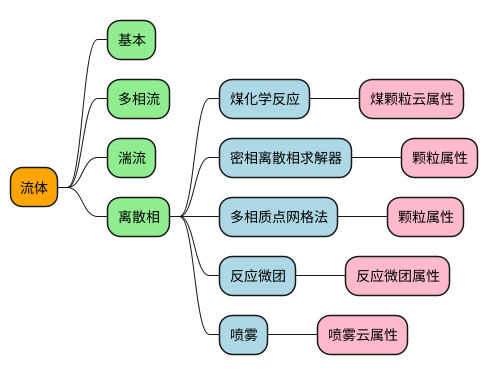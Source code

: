 @startmindmap
+[#Orange]  流体
++[#lightgreen] 基本

++[#lightgreen] 多相流
++[#lightgreen] 湍流
++[#lightgreen] 离散相

'+++[#lightblue] coalChemistr
+++[#lightblue] 煤化学反应
++++[#FFBBCC] 煤颗粒云属性
'+++[#lightblue] DPM  密相离散相求解器
+++[#lightblue] 密相离散相求解器

'++++[#FFBBCC] particleProperties 
++++[#FFBBCC] 颗粒属性

'+++[#lightblue] MPPIC
'+++[#lightblue] reactingParcel
+++[#lightblue] 多相质点网格法
++++[#FFBBCC] 颗粒属性

+++[#lightblue] 反应微团
++++[#FFBBCC]  反应微团属性
+++[#lightblue] 喷雾
++++[#FFBBCC]  喷雾云属性
'++++[#FFBBCC]  Spray

'++++[#FFBBCC] 颗粒属性
/'right side 
  *****  AA
  *****  AB*/
@endmindmap

header
My super header
endheader

center footer My super footer

legend right
  Short
  legend
endlegend